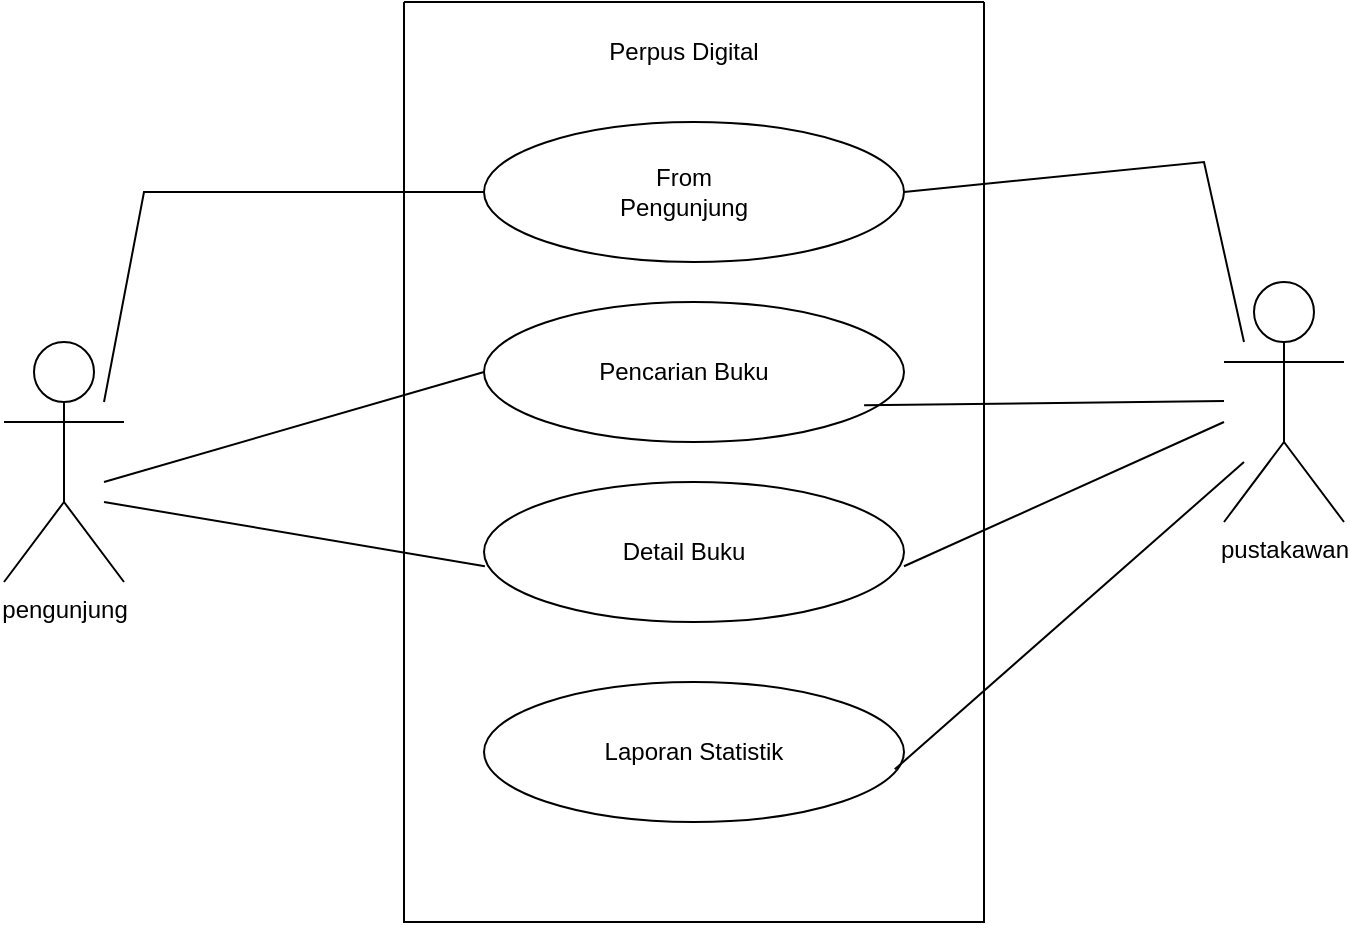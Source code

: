 <mxfile version="23.1.3" type="github">
  <diagram name="Page-1" id="4e7BMwYQa8ieZBcEo45o">
    <mxGraphModel dx="1434" dy="772" grid="1" gridSize="10" guides="1" tooltips="1" connect="1" arrows="1" fold="1" page="1" pageScale="1" pageWidth="827" pageHeight="1169" math="0" shadow="0">
      <root>
        <mxCell id="0" />
        <mxCell id="1" parent="0" />
        <mxCell id="l13p1fR81oAuKBuLZ4Sf-4" value="pustakawan" style="shape=umlActor;verticalLabelPosition=bottom;verticalAlign=top;html=1;outlineConnect=0;" parent="1" vertex="1">
          <mxGeometry x="650" y="370" width="60" height="120" as="geometry" />
        </mxCell>
        <mxCell id="l13p1fR81oAuKBuLZ4Sf-15" value="" style="swimlane;startSize=0;" parent="1" vertex="1">
          <mxGeometry x="240" y="230" width="290" height="460" as="geometry" />
        </mxCell>
        <mxCell id="l13p1fR81oAuKBuLZ4Sf-16" value="" style="ellipse;whiteSpace=wrap;html=1;" parent="l13p1fR81oAuKBuLZ4Sf-15" vertex="1">
          <mxGeometry x="40" y="60" width="210" height="70" as="geometry" />
        </mxCell>
        <mxCell id="l13p1fR81oAuKBuLZ4Sf-18" value="Perpus Digital" style="text;strokeColor=none;align=center;fillColor=none;html=1;verticalAlign=middle;whiteSpace=wrap;rounded=0;imageHeight=31;imageWidth=24;fillOpacity=100;" parent="l13p1fR81oAuKBuLZ4Sf-15" vertex="1">
          <mxGeometry x="90" y="10" width="100" height="30" as="geometry" />
        </mxCell>
        <mxCell id="l13p1fR81oAuKBuLZ4Sf-19" value="From Pengunjung" style="text;strokeColor=none;align=center;fillColor=none;html=1;verticalAlign=middle;whiteSpace=wrap;rounded=0;" parent="l13p1fR81oAuKBuLZ4Sf-15" vertex="1">
          <mxGeometry x="95" y="80" width="90" height="30" as="geometry" />
        </mxCell>
        <mxCell id="l13p1fR81oAuKBuLZ4Sf-21" value="" style="ellipse;whiteSpace=wrap;html=1;" parent="l13p1fR81oAuKBuLZ4Sf-15" vertex="1">
          <mxGeometry x="40" y="150" width="210" height="70" as="geometry" />
        </mxCell>
        <mxCell id="l13p1fR81oAuKBuLZ4Sf-22" value="Pencarian Buku" style="text;strokeColor=none;align=center;fillColor=none;html=1;verticalAlign=middle;whiteSpace=wrap;rounded=0;imageWidth=27;" parent="l13p1fR81oAuKBuLZ4Sf-15" vertex="1">
          <mxGeometry x="95" y="170" width="90" height="30" as="geometry" />
        </mxCell>
        <mxCell id="l13p1fR81oAuKBuLZ4Sf-23" value="" style="ellipse;whiteSpace=wrap;html=1;" parent="l13p1fR81oAuKBuLZ4Sf-15" vertex="1">
          <mxGeometry x="40" y="240" width="210" height="70" as="geometry" />
        </mxCell>
        <mxCell id="l13p1fR81oAuKBuLZ4Sf-24" value="Detail Buku" style="text;strokeColor=none;align=center;fillColor=none;html=1;verticalAlign=middle;whiteSpace=wrap;rounded=0;" parent="l13p1fR81oAuKBuLZ4Sf-15" vertex="1">
          <mxGeometry x="100" y="260" width="80" height="30" as="geometry" />
        </mxCell>
        <mxCell id="l13p1fR81oAuKBuLZ4Sf-25" value="" style="ellipse;whiteSpace=wrap;html=1;" parent="l13p1fR81oAuKBuLZ4Sf-15" vertex="1">
          <mxGeometry x="40" y="340" width="210" height="70" as="geometry" />
        </mxCell>
        <mxCell id="l13p1fR81oAuKBuLZ4Sf-26" value="Laporan Statistik" style="text;strokeColor=none;align=center;fillColor=none;html=1;verticalAlign=middle;whiteSpace=wrap;rounded=0;" parent="l13p1fR81oAuKBuLZ4Sf-15" vertex="1">
          <mxGeometry x="90" y="360" width="110" height="30" as="geometry" />
        </mxCell>
        <mxCell id="l13p1fR81oAuKBuLZ4Sf-28" value="pengunjung" style="shape=umlActor;verticalLabelPosition=bottom;verticalAlign=top;html=1;outlineConnect=0;" parent="1" vertex="1">
          <mxGeometry x="40" y="400" width="60" height="120" as="geometry" />
        </mxCell>
        <mxCell id="l13p1fR81oAuKBuLZ4Sf-40" value="" style="endArrow=none;html=1;rounded=0;" parent="1" target="l13p1fR81oAuKBuLZ4Sf-16" edge="1">
          <mxGeometry width="50" height="50" relative="1" as="geometry">
            <mxPoint x="90" y="430" as="sourcePoint" />
            <mxPoint x="190" y="340" as="targetPoint" />
            <Array as="points">
              <mxPoint x="110" y="325" />
            </Array>
          </mxGeometry>
        </mxCell>
        <mxCell id="l13p1fR81oAuKBuLZ4Sf-42" value="" style="endArrow=none;html=1;rounded=0;entryX=0;entryY=0.5;entryDx=0;entryDy=0;" parent="1" target="l13p1fR81oAuKBuLZ4Sf-21" edge="1">
          <mxGeometry width="50" height="50" relative="1" as="geometry">
            <mxPoint x="90" y="470" as="sourcePoint" />
            <mxPoint x="130" y="460" as="targetPoint" />
          </mxGeometry>
        </mxCell>
        <mxCell id="l13p1fR81oAuKBuLZ4Sf-43" value="" style="endArrow=none;html=1;rounded=0;entryX=0.002;entryY=0.601;entryDx=0;entryDy=0;entryPerimeter=0;" parent="1" target="l13p1fR81oAuKBuLZ4Sf-23" edge="1">
          <mxGeometry width="50" height="50" relative="1" as="geometry">
            <mxPoint x="90" y="480" as="sourcePoint" />
            <mxPoint x="170" y="500" as="targetPoint" />
          </mxGeometry>
        </mxCell>
        <mxCell id="l13p1fR81oAuKBuLZ4Sf-44" value="" style="endArrow=none;html=1;rounded=0;entryX=1;entryY=0.5;entryDx=0;entryDy=0;" parent="1" target="l13p1fR81oAuKBuLZ4Sf-16" edge="1">
          <mxGeometry width="50" height="50" relative="1" as="geometry">
            <mxPoint x="660" y="400" as="sourcePoint" />
            <mxPoint x="620" y="350" as="targetPoint" />
            <Array as="points">
              <mxPoint x="640" y="310" />
            </Array>
          </mxGeometry>
        </mxCell>
        <mxCell id="l13p1fR81oAuKBuLZ4Sf-45" value="" style="endArrow=none;html=1;rounded=0;exitX=0.905;exitY=0.738;exitDx=0;exitDy=0;exitPerimeter=0;" parent="1" source="l13p1fR81oAuKBuLZ4Sf-21" edge="1">
          <mxGeometry width="50" height="50" relative="1" as="geometry">
            <mxPoint x="580" y="429.5" as="sourcePoint" />
            <mxPoint x="650" y="429.5" as="targetPoint" />
          </mxGeometry>
        </mxCell>
        <mxCell id="l13p1fR81oAuKBuLZ4Sf-46" value="" style="endArrow=none;html=1;rounded=0;exitX=1;exitY=0.602;exitDx=0;exitDy=0;exitPerimeter=0;" parent="1" source="l13p1fR81oAuKBuLZ4Sf-23" edge="1">
          <mxGeometry width="50" height="50" relative="1" as="geometry">
            <mxPoint x="600" y="490" as="sourcePoint" />
            <mxPoint x="650" y="440" as="targetPoint" />
          </mxGeometry>
        </mxCell>
        <mxCell id="l13p1fR81oAuKBuLZ4Sf-47" value="" style="endArrow=none;html=1;rounded=0;exitX=0.978;exitY=0.624;exitDx=0;exitDy=0;exitPerimeter=0;" parent="1" source="l13p1fR81oAuKBuLZ4Sf-25" edge="1">
          <mxGeometry width="50" height="50" relative="1" as="geometry">
            <mxPoint x="610" y="510" as="sourcePoint" />
            <mxPoint x="660" y="460" as="targetPoint" />
          </mxGeometry>
        </mxCell>
      </root>
    </mxGraphModel>
  </diagram>
</mxfile>
